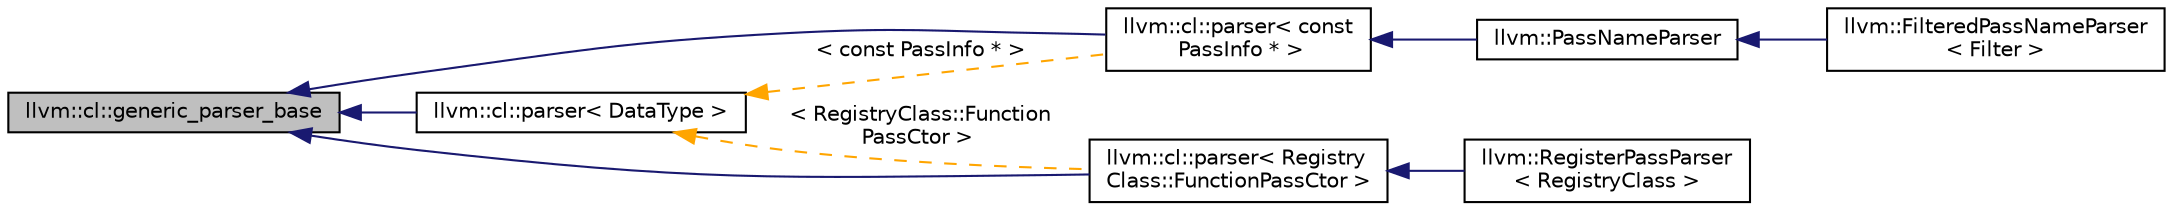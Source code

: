 digraph "llvm::cl::generic_parser_base"
{
 // LATEX_PDF_SIZE
  bgcolor="transparent";
  edge [fontname="Helvetica",fontsize="10",labelfontname="Helvetica",labelfontsize="10"];
  node [fontname="Helvetica",fontsize="10",shape="box"];
  rankdir="LR";
  Node1 [label="llvm::cl::generic_parser_base",height=0.2,width=0.4,color="black", fillcolor="grey75", style="filled", fontcolor="black",tooltip=" "];
  Node1 -> Node2 [dir="back",color="midnightblue",fontsize="10",style="solid",fontname="Helvetica"];
  Node2 [label="llvm::cl::parser\< const\l PassInfo * \>",height=0.2,width=0.4,color="black",URL="$classllvm_1_1cl_1_1parser.html",tooltip=" "];
  Node2 -> Node3 [dir="back",color="midnightblue",fontsize="10",style="solid",fontname="Helvetica"];
  Node3 [label="llvm::PassNameParser",height=0.2,width=0.4,color="black",URL="$classllvm_1_1PassNameParser.html",tooltip=" "];
  Node3 -> Node4 [dir="back",color="midnightblue",fontsize="10",style="solid",fontname="Helvetica"];
  Node4 [label="llvm::FilteredPassNameParser\l\< Filter \>",height=0.2,width=0.4,color="black",URL="$classllvm_1_1FilteredPassNameParser.html",tooltip="===-------------------------------------------------------------------—===// FilteredPassNameParser c..."];
  Node1 -> Node5 [dir="back",color="midnightblue",fontsize="10",style="solid",fontname="Helvetica"];
  Node5 [label="llvm::cl::parser\< Registry\lClass::FunctionPassCtor \>",height=0.2,width=0.4,color="black",URL="$classllvm_1_1cl_1_1parser.html",tooltip=" "];
  Node5 -> Node6 [dir="back",color="midnightblue",fontsize="10",style="solid",fontname="Helvetica"];
  Node6 [label="llvm::RegisterPassParser\l\< RegistryClass \>",height=0.2,width=0.4,color="black",URL="$classllvm_1_1RegisterPassParser.html",tooltip="RegisterPassParser class - Handle the addition of new machine passes."];
  Node1 -> Node7 [dir="back",color="midnightblue",fontsize="10",style="solid",fontname="Helvetica"];
  Node7 [label="llvm::cl::parser\< DataType \>",height=0.2,width=0.4,color="black",URL="$classllvm_1_1cl_1_1parser.html",tooltip=" "];
  Node7 -> Node2 [dir="back",color="orange",fontsize="10",style="dashed",label=" \< const PassInfo * \>" ,fontname="Helvetica"];
  Node7 -> Node5 [dir="back",color="orange",fontsize="10",style="dashed",label=" \< RegistryClass::Function\lPassCtor \>" ,fontname="Helvetica"];
}
